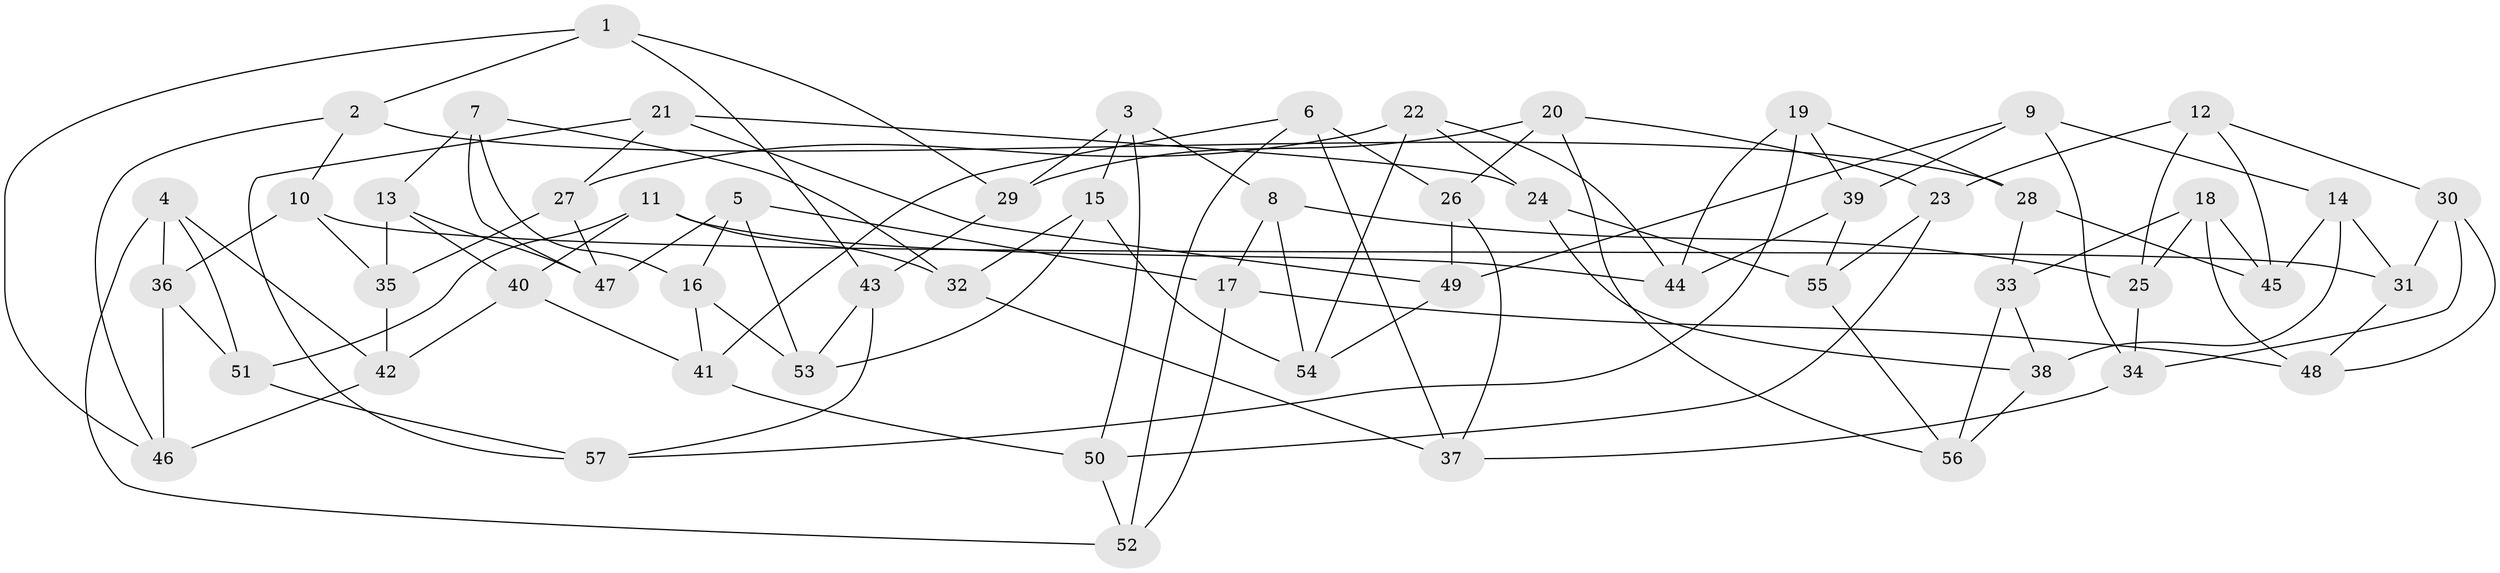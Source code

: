 // coarse degree distribution, {4: 0.46153846153846156, 6: 0.38461538461538464, 5: 0.07692307692307693, 3: 0.07692307692307693}
// Generated by graph-tools (version 1.1) at 2025/24/03/03/25 07:24:22]
// undirected, 57 vertices, 114 edges
graph export_dot {
graph [start="1"]
  node [color=gray90,style=filled];
  1;
  2;
  3;
  4;
  5;
  6;
  7;
  8;
  9;
  10;
  11;
  12;
  13;
  14;
  15;
  16;
  17;
  18;
  19;
  20;
  21;
  22;
  23;
  24;
  25;
  26;
  27;
  28;
  29;
  30;
  31;
  32;
  33;
  34;
  35;
  36;
  37;
  38;
  39;
  40;
  41;
  42;
  43;
  44;
  45;
  46;
  47;
  48;
  49;
  50;
  51;
  52;
  53;
  54;
  55;
  56;
  57;
  1 -- 46;
  1 -- 2;
  1 -- 29;
  1 -- 43;
  2 -- 28;
  2 -- 10;
  2 -- 46;
  3 -- 8;
  3 -- 29;
  3 -- 50;
  3 -- 15;
  4 -- 51;
  4 -- 36;
  4 -- 42;
  4 -- 52;
  5 -- 53;
  5 -- 16;
  5 -- 17;
  5 -- 47;
  6 -- 52;
  6 -- 41;
  6 -- 26;
  6 -- 37;
  7 -- 13;
  7 -- 47;
  7 -- 16;
  7 -- 32;
  8 -- 17;
  8 -- 54;
  8 -- 25;
  9 -- 34;
  9 -- 39;
  9 -- 14;
  9 -- 49;
  10 -- 35;
  10 -- 31;
  10 -- 36;
  11 -- 40;
  11 -- 44;
  11 -- 32;
  11 -- 51;
  12 -- 45;
  12 -- 25;
  12 -- 23;
  12 -- 30;
  13 -- 40;
  13 -- 35;
  13 -- 47;
  14 -- 45;
  14 -- 31;
  14 -- 38;
  15 -- 53;
  15 -- 32;
  15 -- 54;
  16 -- 41;
  16 -- 53;
  17 -- 52;
  17 -- 48;
  18 -- 33;
  18 -- 25;
  18 -- 48;
  18 -- 45;
  19 -- 44;
  19 -- 28;
  19 -- 39;
  19 -- 57;
  20 -- 23;
  20 -- 56;
  20 -- 26;
  20 -- 29;
  21 -- 27;
  21 -- 24;
  21 -- 57;
  21 -- 49;
  22 -- 24;
  22 -- 44;
  22 -- 27;
  22 -- 54;
  23 -- 50;
  23 -- 55;
  24 -- 55;
  24 -- 38;
  25 -- 34;
  26 -- 37;
  26 -- 49;
  27 -- 47;
  27 -- 35;
  28 -- 33;
  28 -- 45;
  29 -- 43;
  30 -- 31;
  30 -- 48;
  30 -- 34;
  31 -- 48;
  32 -- 37;
  33 -- 56;
  33 -- 38;
  34 -- 37;
  35 -- 42;
  36 -- 46;
  36 -- 51;
  38 -- 56;
  39 -- 55;
  39 -- 44;
  40 -- 41;
  40 -- 42;
  41 -- 50;
  42 -- 46;
  43 -- 57;
  43 -- 53;
  49 -- 54;
  50 -- 52;
  51 -- 57;
  55 -- 56;
}
